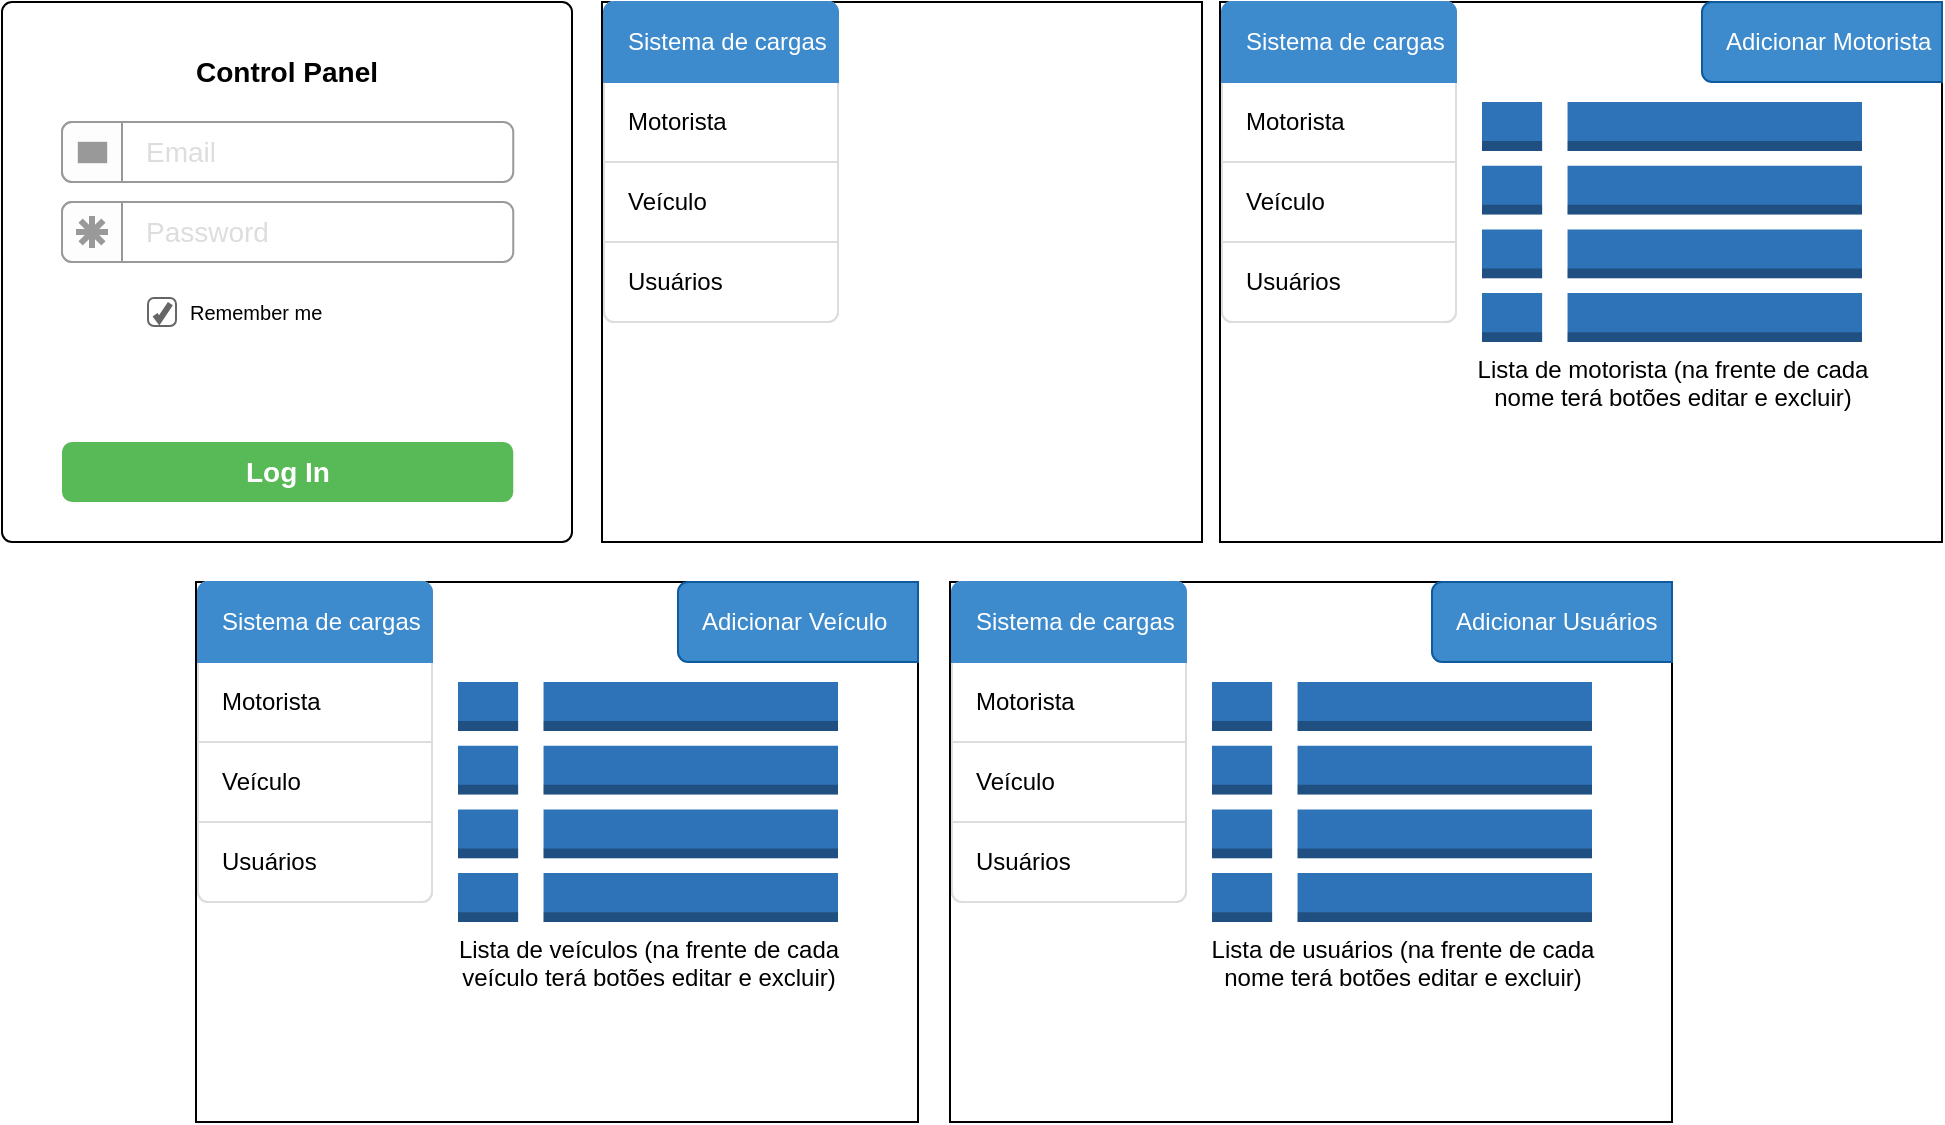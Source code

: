 <mxfile version="11.2.4" type="device" pages="1"><diagram id="m7DA-fNipg71z7wFYR_a" name="Page-1"><mxGraphModel dx="1041" dy="515" grid="1" gridSize="10" guides="1" tooltips="1" connect="1" arrows="1" fold="1" page="1" pageScale="1" pageWidth="827" pageHeight="1169" math="0" shadow="0"><root><mxCell id="0"/><mxCell id="1" parent="0"/><mxCell id="bWNC53keczd5qgKSmVUH-3" value="Control Panel" style="html=1;shadow=0;dashed=0;shape=mxgraph.bootstrap.rrect;fillColor=#ffffff;align=center;rSize=5;strokeColor=#000000;verticalAlign=top;spacingTop=20;fontSize=14;fontStyle=1;whiteSpace=wrap;" vertex="1" parent="1"><mxGeometry x="50" y="150" width="285" height="270" as="geometry"/></mxCell><mxCell id="bWNC53keczd5qgKSmVUH-4" value="Email" style="html=1;shadow=0;dashed=0;shape=mxgraph.bootstrap.rrect;rSize=5;strokeColor=#999999;fillColor=#ffffff;fontSize=14;fontColor=#dddddd;align=left;spacingLeft=40;whiteSpace=wrap;resizeWidth=1;" vertex="1" parent="bWNC53keczd5qgKSmVUH-3"><mxGeometry width="225.625" height="30" relative="1" as="geometry"><mxPoint x="30" y="60" as="offset"/></mxGeometry></mxCell><mxCell id="bWNC53keczd5qgKSmVUH-5" value="" style="html=1;shadow=0;dashed=0;shape=mxgraph.bootstrap.leftButton;rSize=5;strokeColor=#999999;fillColor=#fdfdfd;resizeHeight=1;" vertex="1" parent="bWNC53keczd5qgKSmVUH-4"><mxGeometry width="30" height="30" relative="1" as="geometry"/></mxCell><mxCell id="bWNC53keczd5qgKSmVUH-6" value="" style="html=1;shadow=0;dashed=0;shape=mxgraph.bootstrap.mail;strokeColor=#fdfdfd;fillColor=#999999;strokeWidth=1.3;" vertex="1" parent="bWNC53keczd5qgKSmVUH-5"><mxGeometry x="0.5" y="0.5" width="16" height="12" relative="1" as="geometry"><mxPoint x="-8" y="-6" as="offset"/></mxGeometry></mxCell><mxCell id="bWNC53keczd5qgKSmVUH-7" value="Password" style="html=1;shadow=0;dashed=0;shape=mxgraph.bootstrap.rrect;fillColor=#ffffff;rSize=5;strokeColor=#999999;fontSize=14;fontColor=#dddddd;align=left;spacingLeft=40;whiteSpace=wrap;resizeWidth=1;" vertex="1" parent="bWNC53keczd5qgKSmVUH-3"><mxGeometry width="225.625" height="30" relative="1" as="geometry"><mxPoint x="30" y="100" as="offset"/></mxGeometry></mxCell><mxCell id="bWNC53keczd5qgKSmVUH-8" value="" style="html=1;shadow=0;dashed=0;shape=mxgraph.bootstrap.leftButton;rSize=5;strokeColor=#999999;fillColor=#fdfdfd;resizeHeight=1;" vertex="1" parent="bWNC53keczd5qgKSmVUH-7"><mxGeometry width="30" height="30" relative="1" as="geometry"><mxPoint as="offset"/></mxGeometry></mxCell><mxCell id="bWNC53keczd5qgKSmVUH-9" value="" style="html=1;shadow=0;dashed=0;shape=mxgraph.bootstrap.password;strokeColor=#999999;strokeWidth=3;" vertex="1" parent="bWNC53keczd5qgKSmVUH-8"><mxGeometry x="0.5" y="0.5" width="16" height="16" relative="1" as="geometry"><mxPoint x="-8" y="-8" as="offset"/></mxGeometry></mxCell><mxCell id="bWNC53keczd5qgKSmVUH-10" value="Remember me" style="html=1;shadow=0;dashed=0;shape=mxgraph.bootstrap.checkbox;rSize=3;strokeColor=#666666;fillColor=#ffffff;labelPosition=right;align=left;spacingLeft=5;fontSize=10;" vertex="1" parent="bWNC53keczd5qgKSmVUH-3"><mxGeometry width="14" height="14" relative="1" as="geometry"><mxPoint x="73" y="148" as="offset"/></mxGeometry></mxCell><mxCell id="bWNC53keczd5qgKSmVUH-11" value="Log In" style="html=1;shadow=0;dashed=0;shape=mxgraph.bootstrap.rrect;rSize=5;strokeColor=none;fillColor=#58B957;fontColor=#ffffff;fontSize=14;fontStyle=1;whiteSpace=wrap;resizeWidth=1;" vertex="1" parent="bWNC53keczd5qgKSmVUH-3"><mxGeometry y="1" width="225.625" height="30" relative="1" as="geometry"><mxPoint x="30" y="-50" as="offset"/></mxGeometry></mxCell><mxCell id="bWNC53keczd5qgKSmVUH-12" value="" style="rounded=0;whiteSpace=wrap;html=1;" vertex="1" parent="1"><mxGeometry x="350" y="150" width="300" height="270" as="geometry"/></mxCell><mxCell id="bWNC53keczd5qgKSmVUH-20" value="" style="html=1;shadow=0;dashed=0;shape=mxgraph.bootstrap.rrect;rSize=5;strokeColor=#dddddd;html=1;whiteSpace=wrap;fillColor=#ffffff;" vertex="1" parent="1"><mxGeometry x="351" y="150" width="117" height="160" as="geometry"/></mxCell><mxCell id="bWNC53keczd5qgKSmVUH-21" value="Motorista" style="strokeColor=inherit;fillColor=inherit;gradientColor=inherit;html=1;shadow=0;dashed=0;shape=mxgraph.bootstrap.rect;spacingLeft=10;align=left;perimeter=none;whiteSpace=wrap;resizeWidth=1;" vertex="1" parent="bWNC53keczd5qgKSmVUH-20"><mxGeometry width="117" height="40" relative="1" as="geometry"><mxPoint y="40" as="offset"/></mxGeometry></mxCell><mxCell id="bWNC53keczd5qgKSmVUH-22" value="Veículo" style="strokeColor=inherit;fillColor=inherit;gradientColor=inherit;html=1;shadow=0;dashed=0;shape=mxgraph.bootstrap.rect;spacingLeft=10;align=left;perimeter=none;whiteSpace=wrap;resizeWidth=1;" vertex="1" parent="bWNC53keczd5qgKSmVUH-20"><mxGeometry width="117" height="40" relative="1" as="geometry"><mxPoint y="80" as="offset"/></mxGeometry></mxCell><mxCell id="bWNC53keczd5qgKSmVUH-23" value="Usuários" style="strokeColor=inherit;fillColor=inherit;gradientColor=inherit;html=1;shadow=0;dashed=0;shape=mxgraph.bootstrap.bottomButton;rSize=5;spacingLeft=10;align=left;perimeter=none;whiteSpace=wrap;resizeWidth=1;" vertex="1" parent="bWNC53keczd5qgKSmVUH-20"><mxGeometry y="1" width="117" height="40" relative="1" as="geometry"><mxPoint y="-40" as="offset"/></mxGeometry></mxCell><mxCell id="bWNC53keczd5qgKSmVUH-24" value="Sistema de cargas" style="html=1;shadow=0;dashed=0;shape=mxgraph.bootstrap.topButton;rSize=5;fillColor=#3D8BCD;strokeColor=#3D8BCD;fontColor=#ffffff;spacingLeft=10;align=left;whiteSpace=wrap;resizeWidth=1;" vertex="1" parent="bWNC53keczd5qgKSmVUH-20"><mxGeometry width="117" height="40" relative="1" as="geometry"/></mxCell><mxCell id="bWNC53keczd5qgKSmVUH-25" value="" style="rounded=0;whiteSpace=wrap;html=1;" vertex="1" parent="1"><mxGeometry x="659" y="150" width="361" height="270" as="geometry"/></mxCell><mxCell id="bWNC53keczd5qgKSmVUH-27" value="Lista de motorista (na frente de cada&lt;br&gt;nome terá botões editar e excluir)" style="outlineConnect=0;dashed=0;verticalLabelPosition=bottom;verticalAlign=top;align=center;html=1;shape=mxgraph.aws3.table;fillColor=#2E73B8;gradientColor=none;" vertex="1" parent="1"><mxGeometry x="790" y="200" width="190" height="120" as="geometry"/></mxCell><mxCell id="bWNC53keczd5qgKSmVUH-33" value="" style="html=1;shadow=0;dashed=0;shape=mxgraph.bootstrap.rrect;rSize=5;strokeColor=#dddddd;html=1;whiteSpace=wrap;fillColor=#ffffff;" vertex="1" parent="1"><mxGeometry x="660" y="150" width="117" height="160" as="geometry"/></mxCell><mxCell id="bWNC53keczd5qgKSmVUH-34" value="Motorista" style="strokeColor=inherit;fillColor=inherit;gradientColor=inherit;html=1;shadow=0;dashed=0;shape=mxgraph.bootstrap.rect;spacingLeft=10;align=left;perimeter=none;whiteSpace=wrap;resizeWidth=1;" vertex="1" parent="bWNC53keczd5qgKSmVUH-33"><mxGeometry width="117" height="40" relative="1" as="geometry"><mxPoint y="40" as="offset"/></mxGeometry></mxCell><mxCell id="bWNC53keczd5qgKSmVUH-35" value="Veículo" style="strokeColor=inherit;fillColor=inherit;gradientColor=inherit;html=1;shadow=0;dashed=0;shape=mxgraph.bootstrap.rect;spacingLeft=10;align=left;perimeter=none;whiteSpace=wrap;resizeWidth=1;" vertex="1" parent="bWNC53keczd5qgKSmVUH-33"><mxGeometry width="117" height="40" relative="1" as="geometry"><mxPoint y="80" as="offset"/></mxGeometry></mxCell><mxCell id="bWNC53keczd5qgKSmVUH-36" value="Usuários" style="strokeColor=inherit;fillColor=inherit;gradientColor=inherit;html=1;shadow=0;dashed=0;shape=mxgraph.bootstrap.bottomButton;rSize=5;spacingLeft=10;align=left;perimeter=none;whiteSpace=wrap;resizeWidth=1;" vertex="1" parent="bWNC53keczd5qgKSmVUH-33"><mxGeometry y="1" width="117" height="40" relative="1" as="geometry"><mxPoint y="-40" as="offset"/></mxGeometry></mxCell><mxCell id="bWNC53keczd5qgKSmVUH-37" value="Sistema de cargas" style="html=1;shadow=0;dashed=0;shape=mxgraph.bootstrap.topButton;rSize=5;fillColor=#3D8BCD;strokeColor=#3D8BCD;fontColor=#ffffff;spacingLeft=10;align=left;whiteSpace=wrap;resizeWidth=1;" vertex="1" parent="bWNC53keczd5qgKSmVUH-33"><mxGeometry width="117" height="40" relative="1" as="geometry"/></mxCell><mxCell id="bWNC53keczd5qgKSmVUH-38" value="Adicionar Motorista" style="html=1;shadow=0;dashed=0;shape=mxgraph.bootstrap.leftButton;rSize=5;fillColor=#3D8BCD;strokeColor=#0D5B9D;fontColor=#ffffff;spacingLeft=10;align=left;whiteSpace=wrap;" vertex="1" parent="1"><mxGeometry x="900" y="150" width="120" height="40" as="geometry"/></mxCell><mxCell id="bWNC53keczd5qgKSmVUH-39" value="" style="rounded=0;whiteSpace=wrap;html=1;" vertex="1" parent="1"><mxGeometry x="147" y="440" width="361" height="270" as="geometry"/></mxCell><mxCell id="bWNC53keczd5qgKSmVUH-40" value="Lista de veículos (na frente de cada&lt;br&gt;veículo terá botões editar e excluir)" style="outlineConnect=0;dashed=0;verticalLabelPosition=bottom;verticalAlign=top;align=center;html=1;shape=mxgraph.aws3.table;fillColor=#2E73B8;gradientColor=none;" vertex="1" parent="1"><mxGeometry x="278" y="490" width="190" height="120" as="geometry"/></mxCell><mxCell id="bWNC53keczd5qgKSmVUH-41" value="" style="html=1;shadow=0;dashed=0;shape=mxgraph.bootstrap.rrect;rSize=5;strokeColor=#dddddd;html=1;whiteSpace=wrap;fillColor=#ffffff;" vertex="1" parent="1"><mxGeometry x="148" y="440" width="117" height="160" as="geometry"/></mxCell><mxCell id="bWNC53keczd5qgKSmVUH-42" value="Motorista" style="strokeColor=inherit;fillColor=inherit;gradientColor=inherit;html=1;shadow=0;dashed=0;shape=mxgraph.bootstrap.rect;spacingLeft=10;align=left;perimeter=none;whiteSpace=wrap;resizeWidth=1;" vertex="1" parent="bWNC53keczd5qgKSmVUH-41"><mxGeometry width="117" height="40" relative="1" as="geometry"><mxPoint y="40" as="offset"/></mxGeometry></mxCell><mxCell id="bWNC53keczd5qgKSmVUH-43" value="Veículo" style="strokeColor=inherit;fillColor=inherit;gradientColor=inherit;html=1;shadow=0;dashed=0;shape=mxgraph.bootstrap.rect;spacingLeft=10;align=left;perimeter=none;whiteSpace=wrap;resizeWidth=1;" vertex="1" parent="bWNC53keczd5qgKSmVUH-41"><mxGeometry width="117" height="40" relative="1" as="geometry"><mxPoint y="80" as="offset"/></mxGeometry></mxCell><mxCell id="bWNC53keczd5qgKSmVUH-44" value="Usuários" style="strokeColor=inherit;fillColor=inherit;gradientColor=inherit;html=1;shadow=0;dashed=0;shape=mxgraph.bootstrap.bottomButton;rSize=5;spacingLeft=10;align=left;perimeter=none;whiteSpace=wrap;resizeWidth=1;" vertex="1" parent="bWNC53keczd5qgKSmVUH-41"><mxGeometry y="1" width="117" height="40" relative="1" as="geometry"><mxPoint y="-40" as="offset"/></mxGeometry></mxCell><mxCell id="bWNC53keczd5qgKSmVUH-45" value="Sistema de cargas" style="html=1;shadow=0;dashed=0;shape=mxgraph.bootstrap.topButton;rSize=5;fillColor=#3D8BCD;strokeColor=#3D8BCD;fontColor=#ffffff;spacingLeft=10;align=left;whiteSpace=wrap;resizeWidth=1;" vertex="1" parent="bWNC53keczd5qgKSmVUH-41"><mxGeometry width="117" height="40" relative="1" as="geometry"/></mxCell><mxCell id="bWNC53keczd5qgKSmVUH-46" value="Adicionar Veículo" style="html=1;shadow=0;dashed=0;shape=mxgraph.bootstrap.leftButton;rSize=5;fillColor=#3D8BCD;strokeColor=#0D5B9D;fontColor=#ffffff;spacingLeft=10;align=left;whiteSpace=wrap;" vertex="1" parent="1"><mxGeometry x="388" y="440" width="120" height="40" as="geometry"/></mxCell><mxCell id="bWNC53keczd5qgKSmVUH-47" value="" style="rounded=0;whiteSpace=wrap;html=1;" vertex="1" parent="1"><mxGeometry x="524" y="440" width="361" height="270" as="geometry"/></mxCell><mxCell id="bWNC53keczd5qgKSmVUH-48" value="Lista de usuários (na frente de cada&lt;br&gt;nome terá botões editar e excluir)" style="outlineConnect=0;dashed=0;verticalLabelPosition=bottom;verticalAlign=top;align=center;html=1;shape=mxgraph.aws3.table;fillColor=#2E73B8;gradientColor=none;" vertex="1" parent="1"><mxGeometry x="655" y="490" width="190" height="120" as="geometry"/></mxCell><mxCell id="bWNC53keczd5qgKSmVUH-49" value="" style="html=1;shadow=0;dashed=0;shape=mxgraph.bootstrap.rrect;rSize=5;strokeColor=#dddddd;html=1;whiteSpace=wrap;fillColor=#ffffff;" vertex="1" parent="1"><mxGeometry x="525" y="440" width="117" height="160" as="geometry"/></mxCell><mxCell id="bWNC53keczd5qgKSmVUH-50" value="Motorista" style="strokeColor=inherit;fillColor=inherit;gradientColor=inherit;html=1;shadow=0;dashed=0;shape=mxgraph.bootstrap.rect;spacingLeft=10;align=left;perimeter=none;whiteSpace=wrap;resizeWidth=1;" vertex="1" parent="bWNC53keczd5qgKSmVUH-49"><mxGeometry width="117" height="40" relative="1" as="geometry"><mxPoint y="40" as="offset"/></mxGeometry></mxCell><mxCell id="bWNC53keczd5qgKSmVUH-51" value="Veículo" style="strokeColor=inherit;fillColor=inherit;gradientColor=inherit;html=1;shadow=0;dashed=0;shape=mxgraph.bootstrap.rect;spacingLeft=10;align=left;perimeter=none;whiteSpace=wrap;resizeWidth=1;" vertex="1" parent="bWNC53keczd5qgKSmVUH-49"><mxGeometry width="117" height="40" relative="1" as="geometry"><mxPoint y="80" as="offset"/></mxGeometry></mxCell><mxCell id="bWNC53keczd5qgKSmVUH-52" value="Usuários" style="strokeColor=inherit;fillColor=inherit;gradientColor=inherit;html=1;shadow=0;dashed=0;shape=mxgraph.bootstrap.bottomButton;rSize=5;spacingLeft=10;align=left;perimeter=none;whiteSpace=wrap;resizeWidth=1;" vertex="1" parent="bWNC53keczd5qgKSmVUH-49"><mxGeometry y="1" width="117" height="40" relative="1" as="geometry"><mxPoint y="-40" as="offset"/></mxGeometry></mxCell><mxCell id="bWNC53keczd5qgKSmVUH-53" value="Sistema de cargas" style="html=1;shadow=0;dashed=0;shape=mxgraph.bootstrap.topButton;rSize=5;fillColor=#3D8BCD;strokeColor=#3D8BCD;fontColor=#ffffff;spacingLeft=10;align=left;whiteSpace=wrap;resizeWidth=1;" vertex="1" parent="bWNC53keczd5qgKSmVUH-49"><mxGeometry width="117" height="40" relative="1" as="geometry"/></mxCell><mxCell id="bWNC53keczd5qgKSmVUH-54" value="Adicionar Usuários" style="html=1;shadow=0;dashed=0;shape=mxgraph.bootstrap.leftButton;rSize=5;fillColor=#3D8BCD;strokeColor=#0D5B9D;fontColor=#ffffff;spacingLeft=10;align=left;whiteSpace=wrap;" vertex="1" parent="1"><mxGeometry x="765" y="440" width="120" height="40" as="geometry"/></mxCell></root></mxGraphModel></diagram></mxfile>